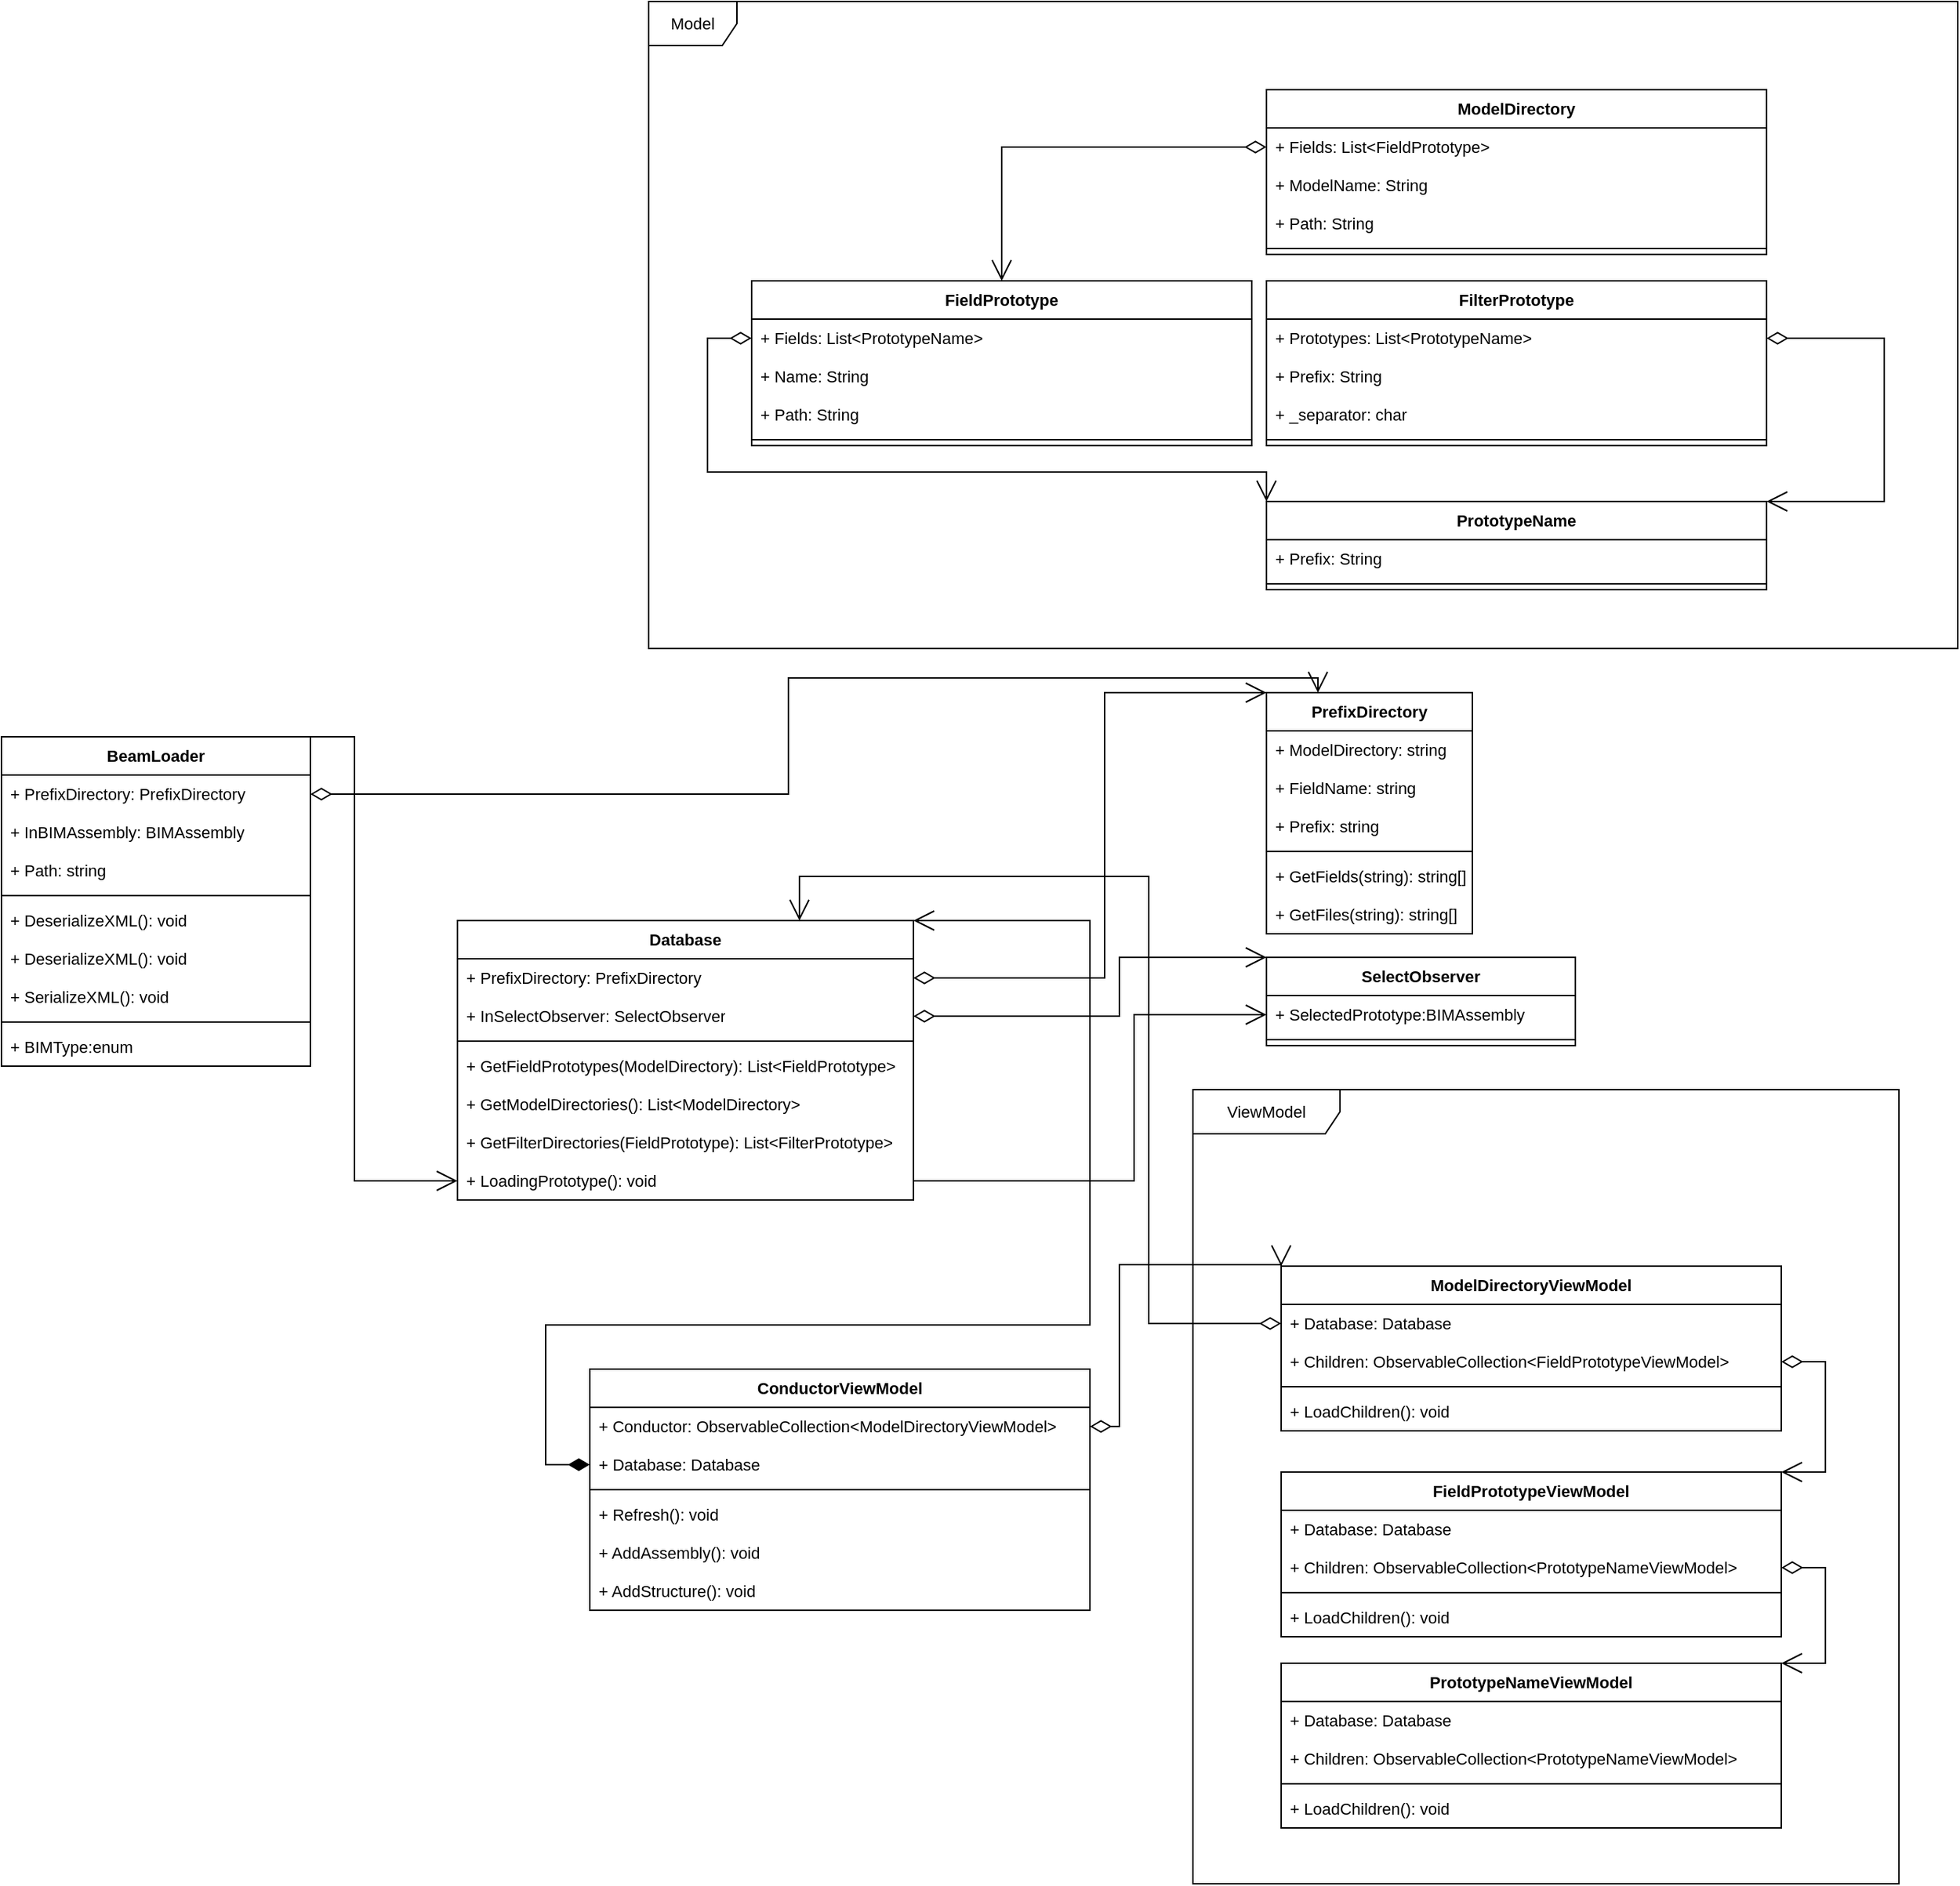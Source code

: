 <mxfile version="21.0.6" type="github" pages="3">
  <diagram id="y-c1-t9FZAE6zdqnbFe-" name="Conductor">
    <mxGraphModel dx="2287" dy="2007" grid="1" gridSize="10" guides="1" tooltips="1" connect="1" arrows="1" fold="1" page="1" pageScale="1" pageWidth="827" pageHeight="1169" math="0" shadow="0">
      <root>
        <mxCell id="0" />
        <mxCell id="1" parent="0" />
        <mxCell id="JnEDHvphpimaNig4nGNs-16" style="edgeStyle=orthogonalEdgeStyle;shape=connector;rounded=0;orthogonalLoop=1;jettySize=auto;html=1;exitX=1;exitY=0.5;exitDx=0;exitDy=0;entryX=0;entryY=0;entryDx=0;entryDy=0;labelBackgroundColor=default;strokeColor=default;fontFamily=Helvetica;fontSize=11;fontColor=default;endArrow=open;endFill=0;startArrow=diamondThin;startFill=0;startSize=12;endSize=12;" edge="1" parent="1" source="K-fdR58-RnBzx6ngiuI2-3" target="JnEDHvphpimaNig4nGNs-3">
          <mxGeometry relative="1" as="geometry">
            <Array as="points">
              <mxPoint x="210" y="929" />
              <mxPoint x="210" y="819" />
              <mxPoint x="320" y="819" />
            </Array>
          </mxGeometry>
        </mxCell>
        <mxCell id="JnEDHvphpimaNig4nGNs-29" style="edgeStyle=orthogonalEdgeStyle;shape=connector;rounded=0;orthogonalLoop=1;jettySize=auto;html=1;entryX=1;entryY=0;entryDx=0;entryDy=0;labelBackgroundColor=default;strokeColor=default;fontFamily=Helvetica;fontSize=11;fontColor=default;startArrow=diamondThin;startFill=1;endArrow=open;endFill=0;startSize=12;endSize=12;exitX=0;exitY=0.5;exitDx=0;exitDy=0;" edge="1" parent="1" source="mZIFz3YJBlj-E8MKBWUB-2" target="JnEDHvphpimaNig4nGNs-24">
          <mxGeometry relative="1" as="geometry">
            <mxPoint x="-210" y="870" as="sourcePoint" />
            <Array as="points">
              <mxPoint x="-180" y="955" />
              <mxPoint x="-180" y="860" />
              <mxPoint x="190" y="860" />
              <mxPoint x="190" y="585" />
            </Array>
          </mxGeometry>
        </mxCell>
        <mxCell id="K-fdR58-RnBzx6ngiuI2-2" value="ConductorViewModel" style="swimlane;fontStyle=1;align=center;verticalAlign=top;childLayout=stackLayout;horizontal=1;startSize=26;horizontalStack=0;resizeParent=1;resizeParentMax=0;resizeLast=0;collapsible=1;marginBottom=0;whiteSpace=wrap;html=1;fontFamily=Helvetica;fontSize=11;fontColor=default;" vertex="1" parent="1">
          <mxGeometry x="-150" y="890" width="340" height="164" as="geometry">
            <mxRectangle x="320" y="700" width="120" height="30" as="alternateBounds" />
          </mxGeometry>
        </mxCell>
        <mxCell id="K-fdR58-RnBzx6ngiuI2-3" value="+ Conductor: ObservableCollection&amp;lt;ModelDirectoryViewModel&amp;gt;" style="text;strokeColor=none;fillColor=none;align=left;verticalAlign=top;spacingLeft=4;spacingRight=4;overflow=hidden;rotatable=0;points=[[0,0.5],[1,0.5]];portConstraint=eastwest;whiteSpace=wrap;html=1;fontSize=11;fontFamily=Helvetica;fontColor=default;" vertex="1" parent="K-fdR58-RnBzx6ngiuI2-2">
          <mxGeometry y="26" width="340" height="26" as="geometry" />
        </mxCell>
        <mxCell id="mZIFz3YJBlj-E8MKBWUB-2" value="+ Database:&amp;nbsp;Database" style="text;strokeColor=none;fillColor=none;align=left;verticalAlign=top;spacingLeft=4;spacingRight=4;overflow=hidden;rotatable=0;points=[[0,0.5],[1,0.5]];portConstraint=eastwest;whiteSpace=wrap;html=1;fontSize=11;fontFamily=Helvetica;fontColor=default;" vertex="1" parent="K-fdR58-RnBzx6ngiuI2-2">
          <mxGeometry y="52" width="340" height="26" as="geometry" />
        </mxCell>
        <mxCell id="K-fdR58-RnBzx6ngiuI2-4" value="" style="line;strokeWidth=1;fillColor=none;align=left;verticalAlign=middle;spacingTop=-1;spacingLeft=3;spacingRight=3;rotatable=0;labelPosition=right;points=[];portConstraint=eastwest;strokeColor=inherit;fontFamily=Helvetica;fontSize=11;fontColor=default;" vertex="1" parent="K-fdR58-RnBzx6ngiuI2-2">
          <mxGeometry y="78" width="340" height="8" as="geometry" />
        </mxCell>
        <mxCell id="K-fdR58-RnBzx6ngiuI2-5" value="+ Refresh(): void" style="text;strokeColor=none;fillColor=none;align=left;verticalAlign=top;spacingLeft=4;spacingRight=4;overflow=hidden;rotatable=0;points=[[0,0.5],[1,0.5]];portConstraint=eastwest;whiteSpace=wrap;html=1;fontSize=11;fontFamily=Helvetica;fontColor=default;" vertex="1" parent="K-fdR58-RnBzx6ngiuI2-2">
          <mxGeometry y="86" width="340" height="26" as="geometry" />
        </mxCell>
        <mxCell id="px4083xOL6HSA7A6O8zi-32" value="+ AddAssembly(): void" style="text;strokeColor=none;fillColor=none;align=left;verticalAlign=top;spacingLeft=4;spacingRight=4;overflow=hidden;rotatable=0;points=[[0,0.5],[1,0.5]];portConstraint=eastwest;whiteSpace=wrap;html=1;fontSize=11;fontFamily=Helvetica;fontColor=default;" vertex="1" parent="K-fdR58-RnBzx6ngiuI2-2">
          <mxGeometry y="112" width="340" height="26" as="geometry" />
        </mxCell>
        <mxCell id="px4083xOL6HSA7A6O8zi-33" value="+ AddStructure(): void" style="text;strokeColor=none;fillColor=none;align=left;verticalAlign=top;spacingLeft=4;spacingRight=4;overflow=hidden;rotatable=0;points=[[0,0.5],[1,0.5]];portConstraint=eastwest;whiteSpace=wrap;html=1;fontSize=11;fontFamily=Helvetica;fontColor=default;" vertex="1" parent="K-fdR58-RnBzx6ngiuI2-2">
          <mxGeometry y="138" width="340" height="26" as="geometry" />
        </mxCell>
        <mxCell id="JnEDHvphpimaNig4nGNs-3" value="ModelDirectoryViewModel" style="swimlane;fontStyle=1;align=center;verticalAlign=top;childLayout=stackLayout;horizontal=1;startSize=26;horizontalStack=0;resizeParent=1;resizeParentMax=0;resizeLast=0;collapsible=1;marginBottom=0;whiteSpace=wrap;html=1;fontFamily=Helvetica;fontSize=11;fontColor=default;" vertex="1" parent="1">
          <mxGeometry x="320" y="820" width="340" height="112" as="geometry">
            <mxRectangle x="320" y="700" width="120" height="30" as="alternateBounds" />
          </mxGeometry>
        </mxCell>
        <mxCell id="JnEDHvphpimaNig4nGNs-4" value="+ Database: Database" style="text;strokeColor=none;fillColor=none;align=left;verticalAlign=top;spacingLeft=4;spacingRight=4;overflow=hidden;rotatable=0;points=[[0,0.5],[1,0.5]];portConstraint=eastwest;whiteSpace=wrap;html=1;fontSize=11;fontFamily=Helvetica;fontColor=default;" vertex="1" parent="JnEDHvphpimaNig4nGNs-3">
          <mxGeometry y="26" width="340" height="26" as="geometry" />
        </mxCell>
        <mxCell id="JnEDHvphpimaNig4nGNs-7" value="+ Children: ObservableCollection&amp;lt;FieldPrototypeViewModel&amp;gt;" style="text;strokeColor=none;fillColor=none;align=left;verticalAlign=top;spacingLeft=4;spacingRight=4;overflow=hidden;rotatable=0;points=[[0,0.5],[1,0.5]];portConstraint=eastwest;whiteSpace=wrap;html=1;fontSize=11;fontFamily=Helvetica;fontColor=default;" vertex="1" parent="JnEDHvphpimaNig4nGNs-3">
          <mxGeometry y="52" width="340" height="26" as="geometry" />
        </mxCell>
        <mxCell id="JnEDHvphpimaNig4nGNs-5" value="" style="line;strokeWidth=1;fillColor=none;align=left;verticalAlign=middle;spacingTop=-1;spacingLeft=3;spacingRight=3;rotatable=0;labelPosition=right;points=[];portConstraint=eastwest;strokeColor=inherit;fontFamily=Helvetica;fontSize=11;fontColor=default;" vertex="1" parent="JnEDHvphpimaNig4nGNs-3">
          <mxGeometry y="78" width="340" height="8" as="geometry" />
        </mxCell>
        <mxCell id="JnEDHvphpimaNig4nGNs-6" value="+ LoadChildren(): void" style="text;strokeColor=none;fillColor=none;align=left;verticalAlign=top;spacingLeft=4;spacingRight=4;overflow=hidden;rotatable=0;points=[[0,0.5],[1,0.5]];portConstraint=eastwest;whiteSpace=wrap;html=1;fontSize=11;fontFamily=Helvetica;fontColor=default;" vertex="1" parent="JnEDHvphpimaNig4nGNs-3">
          <mxGeometry y="86" width="340" height="26" as="geometry" />
        </mxCell>
        <mxCell id="JnEDHvphpimaNig4nGNs-18" value="SelectObserver" style="swimlane;fontStyle=1;align=center;verticalAlign=top;childLayout=stackLayout;horizontal=1;startSize=26;horizontalStack=0;resizeParent=1;resizeParentMax=0;resizeLast=0;collapsible=1;marginBottom=0;whiteSpace=wrap;html=1;fontFamily=Helvetica;fontSize=11;fontColor=default;" vertex="1" parent="1">
          <mxGeometry x="310" y="610" width="210" height="60" as="geometry">
            <mxRectangle x="320" y="700" width="120" height="30" as="alternateBounds" />
          </mxGeometry>
        </mxCell>
        <mxCell id="JnEDHvphpimaNig4nGNs-19" value="+ SelectedPrototype:BIMAssembly" style="text;strokeColor=none;fillColor=none;align=left;verticalAlign=top;spacingLeft=4;spacingRight=4;overflow=hidden;rotatable=0;points=[[0,0.5],[1,0.5]];portConstraint=eastwest;whiteSpace=wrap;html=1;fontSize=11;fontFamily=Helvetica;fontColor=default;" vertex="1" parent="JnEDHvphpimaNig4nGNs-18">
          <mxGeometry y="26" width="210" height="26" as="geometry" />
        </mxCell>
        <mxCell id="JnEDHvphpimaNig4nGNs-21" value="" style="line;strokeWidth=1;fillColor=none;align=left;verticalAlign=middle;spacingTop=-1;spacingLeft=3;spacingRight=3;rotatable=0;labelPosition=right;points=[];portConstraint=eastwest;strokeColor=inherit;fontFamily=Helvetica;fontSize=11;fontColor=default;" vertex="1" parent="JnEDHvphpimaNig4nGNs-18">
          <mxGeometry y="52" width="210" height="8" as="geometry" />
        </mxCell>
        <mxCell id="JnEDHvphpimaNig4nGNs-24" value="Database" style="swimlane;fontStyle=1;align=center;verticalAlign=top;childLayout=stackLayout;horizontal=1;startSize=26;horizontalStack=0;resizeParent=1;resizeParentMax=0;resizeLast=0;collapsible=1;marginBottom=0;whiteSpace=wrap;html=1;fontFamily=Helvetica;fontSize=11;fontColor=default;" vertex="1" parent="1">
          <mxGeometry x="-240" y="585" width="310" height="190" as="geometry">
            <mxRectangle x="-290" y="585" width="120" height="30" as="alternateBounds" />
          </mxGeometry>
        </mxCell>
        <mxCell id="JnEDHvphpimaNig4nGNs-25" value="+ PrefixDirectory: PrefixDirectory" style="text;strokeColor=none;fillColor=none;align=left;verticalAlign=top;spacingLeft=4;spacingRight=4;overflow=hidden;rotatable=0;points=[[0,0.5],[1,0.5]];portConstraint=eastwest;whiteSpace=wrap;html=1;fontSize=11;fontFamily=Helvetica;fontColor=default;" vertex="1" parent="JnEDHvphpimaNig4nGNs-24">
          <mxGeometry y="26" width="310" height="26" as="geometry" />
        </mxCell>
        <mxCell id="JnEDHvphpimaNig4nGNs-38" value="+ InSelectObserver:&amp;nbsp;SelectObserver" style="text;strokeColor=none;fillColor=none;align=left;verticalAlign=top;spacingLeft=4;spacingRight=4;overflow=hidden;rotatable=0;points=[[0,0.5],[1,0.5]];portConstraint=eastwest;whiteSpace=wrap;html=1;fontSize=11;fontFamily=Helvetica;fontColor=default;" vertex="1" parent="JnEDHvphpimaNig4nGNs-24">
          <mxGeometry y="52" width="310" height="26" as="geometry" />
        </mxCell>
        <mxCell id="JnEDHvphpimaNig4nGNs-26" value="" style="line;strokeWidth=1;fillColor=none;align=left;verticalAlign=middle;spacingTop=-1;spacingLeft=3;spacingRight=3;rotatable=0;labelPosition=right;points=[];portConstraint=eastwest;strokeColor=inherit;fontFamily=Helvetica;fontSize=11;fontColor=default;" vertex="1" parent="JnEDHvphpimaNig4nGNs-24">
          <mxGeometry y="78" width="310" height="8" as="geometry" />
        </mxCell>
        <mxCell id="JnEDHvphpimaNig4nGNs-27" value="+ GetFieldPrototypes(ModelDirectory): List&amp;lt;FieldPrototype&amp;gt;" style="text;strokeColor=none;fillColor=none;align=left;verticalAlign=top;spacingLeft=4;spacingRight=4;overflow=hidden;rotatable=0;points=[[0,0.5],[1,0.5]];portConstraint=eastwest;whiteSpace=wrap;html=1;fontSize=11;fontFamily=Helvetica;fontColor=default;" vertex="1" parent="JnEDHvphpimaNig4nGNs-24">
          <mxGeometry y="86" width="310" height="26" as="geometry" />
        </mxCell>
        <mxCell id="61XOasOxWinUc6jk6nGq-1" value="+ GetModelDirectories(): List&amp;lt;ModelDirectory&amp;gt;" style="text;strokeColor=none;fillColor=none;align=left;verticalAlign=top;spacingLeft=4;spacingRight=4;overflow=hidden;rotatable=0;points=[[0,0.5],[1,0.5]];portConstraint=eastwest;whiteSpace=wrap;html=1;fontSize=11;fontFamily=Helvetica;fontColor=default;" vertex="1" parent="JnEDHvphpimaNig4nGNs-24">
          <mxGeometry y="112" width="310" height="26" as="geometry" />
        </mxCell>
        <mxCell id="px4083xOL6HSA7A6O8zi-1" value="+ GetFilterDirectories(FieldPrototype): List&amp;lt;FilterPrototype&amp;gt;" style="text;strokeColor=none;fillColor=none;align=left;verticalAlign=top;spacingLeft=4;spacingRight=4;overflow=hidden;rotatable=0;points=[[0,0.5],[1,0.5]];portConstraint=eastwest;whiteSpace=wrap;html=1;fontSize=11;fontFamily=Helvetica;fontColor=default;" vertex="1" parent="JnEDHvphpimaNig4nGNs-24">
          <mxGeometry y="138" width="310" height="26" as="geometry" />
        </mxCell>
        <mxCell id="px4083xOL6HSA7A6O8zi-2" value="+ LoadingPrototype(): void" style="text;strokeColor=none;fillColor=none;align=left;verticalAlign=top;spacingLeft=4;spacingRight=4;overflow=hidden;rotatable=0;points=[[0,0.5],[1,0.5]];portConstraint=eastwest;whiteSpace=wrap;html=1;fontSize=11;fontFamily=Helvetica;fontColor=default;" vertex="1" parent="JnEDHvphpimaNig4nGNs-24">
          <mxGeometry y="164" width="310" height="26" as="geometry" />
        </mxCell>
        <mxCell id="JnEDHvphpimaNig4nGNs-32" value="PrefixDirectory" style="swimlane;fontStyle=1;align=center;verticalAlign=top;childLayout=stackLayout;horizontal=1;startSize=26;horizontalStack=0;resizeParent=1;resizeParentMax=0;resizeLast=0;collapsible=1;marginBottom=0;whiteSpace=wrap;html=1;fontFamily=Helvetica;fontSize=11;fontColor=default;" vertex="1" parent="1">
          <mxGeometry x="310" y="430" width="140" height="164" as="geometry">
            <mxRectangle x="320" y="700" width="120" height="30" as="alternateBounds" />
          </mxGeometry>
        </mxCell>
        <mxCell id="JnEDHvphpimaNig4nGNs-33" value="+ ModelDirectory: string" style="text;strokeColor=none;fillColor=none;align=left;verticalAlign=top;spacingLeft=4;spacingRight=4;overflow=hidden;rotatable=0;points=[[0,0.5],[1,0.5]];portConstraint=eastwest;whiteSpace=wrap;html=1;fontSize=11;fontFamily=Helvetica;fontColor=default;" vertex="1" parent="JnEDHvphpimaNig4nGNs-32">
          <mxGeometry y="26" width="140" height="26" as="geometry" />
        </mxCell>
        <mxCell id="px4083xOL6HSA7A6O8zi-29" value="+ FieldName: string" style="text;strokeColor=none;fillColor=none;align=left;verticalAlign=top;spacingLeft=4;spacingRight=4;overflow=hidden;rotatable=0;points=[[0,0.5],[1,0.5]];portConstraint=eastwest;whiteSpace=wrap;html=1;fontSize=11;fontFamily=Helvetica;fontColor=default;" vertex="1" parent="JnEDHvphpimaNig4nGNs-32">
          <mxGeometry y="52" width="140" height="26" as="geometry" />
        </mxCell>
        <mxCell id="px4083xOL6HSA7A6O8zi-30" value="+ Prefix: string" style="text;strokeColor=none;fillColor=none;align=left;verticalAlign=top;spacingLeft=4;spacingRight=4;overflow=hidden;rotatable=0;points=[[0,0.5],[1,0.5]];portConstraint=eastwest;whiteSpace=wrap;html=1;fontSize=11;fontFamily=Helvetica;fontColor=default;" vertex="1" parent="JnEDHvphpimaNig4nGNs-32">
          <mxGeometry y="78" width="140" height="26" as="geometry" />
        </mxCell>
        <mxCell id="JnEDHvphpimaNig4nGNs-34" value="" style="line;strokeWidth=1;fillColor=none;align=left;verticalAlign=middle;spacingTop=-1;spacingLeft=3;spacingRight=3;rotatable=0;labelPosition=right;points=[];portConstraint=eastwest;strokeColor=inherit;fontFamily=Helvetica;fontSize=11;fontColor=default;" vertex="1" parent="JnEDHvphpimaNig4nGNs-32">
          <mxGeometry y="104" width="140" height="8" as="geometry" />
        </mxCell>
        <mxCell id="JnEDHvphpimaNig4nGNs-35" value="+ GetFields(string): string[]" style="text;strokeColor=none;fillColor=none;align=left;verticalAlign=top;spacingLeft=4;spacingRight=4;overflow=hidden;rotatable=0;points=[[0,0.5],[1,0.5]];portConstraint=eastwest;whiteSpace=wrap;html=1;fontSize=11;fontFamily=Helvetica;fontColor=default;" vertex="1" parent="JnEDHvphpimaNig4nGNs-32">
          <mxGeometry y="112" width="140" height="26" as="geometry" />
        </mxCell>
        <mxCell id="px4083xOL6HSA7A6O8zi-31" value="+ GetFiles(string): string[]" style="text;strokeColor=none;fillColor=none;align=left;verticalAlign=top;spacingLeft=4;spacingRight=4;overflow=hidden;rotatable=0;points=[[0,0.5],[1,0.5]];portConstraint=eastwest;whiteSpace=wrap;html=1;fontSize=11;fontFamily=Helvetica;fontColor=default;" vertex="1" parent="JnEDHvphpimaNig4nGNs-32">
          <mxGeometry y="138" width="140" height="26" as="geometry" />
        </mxCell>
        <mxCell id="61XOasOxWinUc6jk6nGq-6" value="PrototypeName" style="swimlane;fontStyle=1;align=center;verticalAlign=top;childLayout=stackLayout;horizontal=1;startSize=26;horizontalStack=0;resizeParent=1;resizeParentMax=0;resizeLast=0;collapsible=1;marginBottom=0;whiteSpace=wrap;html=1;fontFamily=Helvetica;fontSize=11;fontColor=default;" vertex="1" parent="1">
          <mxGeometry x="310" y="300" width="340" height="60" as="geometry">
            <mxRectangle x="320" y="700" width="120" height="30" as="alternateBounds" />
          </mxGeometry>
        </mxCell>
        <mxCell id="61XOasOxWinUc6jk6nGq-7" value="+ Prefix: String" style="text;strokeColor=none;fillColor=none;align=left;verticalAlign=top;spacingLeft=4;spacingRight=4;overflow=hidden;rotatable=0;points=[[0,0.5],[1,0.5]];portConstraint=eastwest;whiteSpace=wrap;html=1;fontSize=11;fontFamily=Helvetica;fontColor=default;" vertex="1" parent="61XOasOxWinUc6jk6nGq-6">
          <mxGeometry y="26" width="340" height="26" as="geometry" />
        </mxCell>
        <mxCell id="61XOasOxWinUc6jk6nGq-8" value="" style="line;strokeWidth=1;fillColor=none;align=left;verticalAlign=middle;spacingTop=-1;spacingLeft=3;spacingRight=3;rotatable=0;labelPosition=right;points=[];portConstraint=eastwest;strokeColor=inherit;fontFamily=Helvetica;fontSize=11;fontColor=default;" vertex="1" parent="61XOasOxWinUc6jk6nGq-6">
          <mxGeometry y="52" width="340" height="8" as="geometry" />
        </mxCell>
        <mxCell id="61XOasOxWinUc6jk6nGq-14" value="ModelDirectory" style="swimlane;fontStyle=1;align=center;verticalAlign=top;childLayout=stackLayout;horizontal=1;startSize=26;horizontalStack=0;resizeParent=1;resizeParentMax=0;resizeLast=0;collapsible=1;marginBottom=0;whiteSpace=wrap;html=1;fontFamily=Helvetica;fontSize=11;fontColor=default;" vertex="1" parent="1">
          <mxGeometry x="310" y="20" width="340" height="112" as="geometry">
            <mxRectangle x="320" y="700" width="120" height="30" as="alternateBounds" />
          </mxGeometry>
        </mxCell>
        <mxCell id="61XOasOxWinUc6jk6nGq-15" value="+ Fields: List&amp;lt;FieldPrototype&amp;gt;" style="text;strokeColor=none;fillColor=none;align=left;verticalAlign=top;spacingLeft=4;spacingRight=4;overflow=hidden;rotatable=0;points=[[0,0.5],[1,0.5]];portConstraint=eastwest;whiteSpace=wrap;html=1;fontSize=11;fontFamily=Helvetica;fontColor=default;" vertex="1" parent="61XOasOxWinUc6jk6nGq-14">
          <mxGeometry y="26" width="340" height="26" as="geometry" />
        </mxCell>
        <mxCell id="61XOasOxWinUc6jk6nGq-20" value="+ ModelName: String" style="text;strokeColor=none;fillColor=none;align=left;verticalAlign=top;spacingLeft=4;spacingRight=4;overflow=hidden;rotatable=0;points=[[0,0.5],[1,0.5]];portConstraint=eastwest;whiteSpace=wrap;html=1;fontSize=11;fontFamily=Helvetica;fontColor=default;" vertex="1" parent="61XOasOxWinUc6jk6nGq-14">
          <mxGeometry y="52" width="340" height="26" as="geometry" />
        </mxCell>
        <mxCell id="61XOasOxWinUc6jk6nGq-21" value="+ Path: String" style="text;strokeColor=none;fillColor=none;align=left;verticalAlign=top;spacingLeft=4;spacingRight=4;overflow=hidden;rotatable=0;points=[[0,0.5],[1,0.5]];portConstraint=eastwest;whiteSpace=wrap;html=1;fontSize=11;fontFamily=Helvetica;fontColor=default;" vertex="1" parent="61XOasOxWinUc6jk6nGq-14">
          <mxGeometry y="78" width="340" height="26" as="geometry" />
        </mxCell>
        <mxCell id="61XOasOxWinUc6jk6nGq-16" value="" style="line;strokeWidth=1;fillColor=none;align=left;verticalAlign=middle;spacingTop=-1;spacingLeft=3;spacingRight=3;rotatable=0;labelPosition=right;points=[];portConstraint=eastwest;strokeColor=inherit;fontFamily=Helvetica;fontSize=11;fontColor=default;" vertex="1" parent="61XOasOxWinUc6jk6nGq-14">
          <mxGeometry y="104" width="340" height="8" as="geometry" />
        </mxCell>
        <mxCell id="61XOasOxWinUc6jk6nGq-23" value="FilterPrototype" style="swimlane;fontStyle=1;align=center;verticalAlign=top;childLayout=stackLayout;horizontal=1;startSize=26;horizontalStack=0;resizeParent=1;resizeParentMax=0;resizeLast=0;collapsible=1;marginBottom=0;whiteSpace=wrap;html=1;fontFamily=Helvetica;fontSize=11;fontColor=default;" vertex="1" parent="1">
          <mxGeometry x="310" y="150" width="340" height="112" as="geometry">
            <mxRectangle x="320" y="700" width="120" height="30" as="alternateBounds" />
          </mxGeometry>
        </mxCell>
        <mxCell id="61XOasOxWinUc6jk6nGq-24" value="+ Prototypes: List&amp;lt;PrototypeName&amp;gt;" style="text;strokeColor=none;fillColor=none;align=left;verticalAlign=top;spacingLeft=4;spacingRight=4;overflow=hidden;rotatable=0;points=[[0,0.5],[1,0.5]];portConstraint=eastwest;whiteSpace=wrap;html=1;fontSize=11;fontFamily=Helvetica;fontColor=default;" vertex="1" parent="61XOasOxWinUc6jk6nGq-23">
          <mxGeometry y="26" width="340" height="26" as="geometry" />
        </mxCell>
        <mxCell id="61XOasOxWinUc6jk6nGq-25" value="+ Prefix: String" style="text;strokeColor=none;fillColor=none;align=left;verticalAlign=top;spacingLeft=4;spacingRight=4;overflow=hidden;rotatable=0;points=[[0,0.5],[1,0.5]];portConstraint=eastwest;whiteSpace=wrap;html=1;fontSize=11;fontFamily=Helvetica;fontColor=default;" vertex="1" parent="61XOasOxWinUc6jk6nGq-23">
          <mxGeometry y="52" width="340" height="26" as="geometry" />
        </mxCell>
        <mxCell id="61XOasOxWinUc6jk6nGq-26" value="+ _separator: char" style="text;strokeColor=none;fillColor=none;align=left;verticalAlign=top;spacingLeft=4;spacingRight=4;overflow=hidden;rotatable=0;points=[[0,0.5],[1,0.5]];portConstraint=eastwest;whiteSpace=wrap;html=1;fontSize=11;fontFamily=Helvetica;fontColor=default;" vertex="1" parent="61XOasOxWinUc6jk6nGq-23">
          <mxGeometry y="78" width="340" height="26" as="geometry" />
        </mxCell>
        <mxCell id="61XOasOxWinUc6jk6nGq-27" value="" style="line;strokeWidth=1;fillColor=none;align=left;verticalAlign=middle;spacingTop=-1;spacingLeft=3;spacingRight=3;rotatable=0;labelPosition=right;points=[];portConstraint=eastwest;strokeColor=inherit;fontFamily=Helvetica;fontSize=11;fontColor=default;" vertex="1" parent="61XOasOxWinUc6jk6nGq-23">
          <mxGeometry y="104" width="340" height="8" as="geometry" />
        </mxCell>
        <mxCell id="JnEDHvphpimaNig4nGNs-37" style="edgeStyle=orthogonalEdgeStyle;shape=connector;rounded=0;orthogonalLoop=1;jettySize=auto;html=1;labelBackgroundColor=default;strokeColor=default;fontFamily=Helvetica;fontSize=11;fontColor=default;startArrow=diamondThin;startFill=0;endArrow=open;endFill=0;startSize=12;entryX=0;entryY=0;entryDx=0;entryDy=0;exitX=1;exitY=0.5;exitDx=0;exitDy=0;endSize=12;" edge="1" parent="1" source="JnEDHvphpimaNig4nGNs-38" target="JnEDHvphpimaNig4nGNs-18">
          <mxGeometry relative="1" as="geometry">
            <mxPoint x="130" y="658" as="sourcePoint" />
            <Array as="points">
              <mxPoint x="210" y="650" />
              <mxPoint x="210" y="610" />
            </Array>
          </mxGeometry>
        </mxCell>
        <mxCell id="JnEDHvphpimaNig4nGNs-36" style="edgeStyle=orthogonalEdgeStyle;shape=connector;rounded=0;orthogonalLoop=1;jettySize=auto;html=1;exitX=1;exitY=0.5;exitDx=0;exitDy=0;labelBackgroundColor=default;strokeColor=default;fontFamily=Helvetica;fontSize=11;fontColor=default;startArrow=diamondThin;startFill=0;endArrow=open;endFill=0;startSize=12;entryX=0;entryY=0;entryDx=0;entryDy=0;endSize=12;" edge="1" parent="1" source="JnEDHvphpimaNig4nGNs-25" target="JnEDHvphpimaNig4nGNs-32">
          <mxGeometry relative="1" as="geometry">
            <mxPoint x="200" y="630" as="sourcePoint" />
            <Array as="points">
              <mxPoint x="200" y="624" />
              <mxPoint x="200" y="430" />
            </Array>
          </mxGeometry>
        </mxCell>
        <mxCell id="61XOasOxWinUc6jk6nGq-29" style="edgeStyle=orthogonalEdgeStyle;shape=connector;rounded=0;orthogonalLoop=1;jettySize=auto;html=1;exitX=1;exitY=0.5;exitDx=0;exitDy=0;entryX=1;entryY=0;entryDx=0;entryDy=0;labelBackgroundColor=default;strokeColor=default;fontFamily=Helvetica;fontSize=11;fontColor=default;startArrow=diamondThin;startFill=0;endArrow=open;endFill=0;startSize=12;endSize=12;" edge="1" parent="1" source="61XOasOxWinUc6jk6nGq-24" target="61XOasOxWinUc6jk6nGq-6">
          <mxGeometry relative="1" as="geometry">
            <Array as="points">
              <mxPoint x="730" y="189" />
              <mxPoint x="730" y="300" />
            </Array>
          </mxGeometry>
        </mxCell>
        <mxCell id="61XOasOxWinUc6jk6nGq-31" value="FieldPrototype" style="swimlane;fontStyle=1;align=center;verticalAlign=top;childLayout=stackLayout;horizontal=1;startSize=26;horizontalStack=0;resizeParent=1;resizeParentMax=0;resizeLast=0;collapsible=1;marginBottom=0;whiteSpace=wrap;html=1;fontFamily=Helvetica;fontSize=11;fontColor=default;" vertex="1" parent="1">
          <mxGeometry x="-40" y="150" width="340" height="112" as="geometry">
            <mxRectangle x="320" y="700" width="120" height="30" as="alternateBounds" />
          </mxGeometry>
        </mxCell>
        <mxCell id="61XOasOxWinUc6jk6nGq-32" value="+ Fields: List&amp;lt;PrototypeName&amp;gt;" style="text;strokeColor=none;fillColor=none;align=left;verticalAlign=top;spacingLeft=4;spacingRight=4;overflow=hidden;rotatable=0;points=[[0,0.5],[1,0.5]];portConstraint=eastwest;whiteSpace=wrap;html=1;fontSize=11;fontFamily=Helvetica;fontColor=default;" vertex="1" parent="61XOasOxWinUc6jk6nGq-31">
          <mxGeometry y="26" width="340" height="26" as="geometry" />
        </mxCell>
        <mxCell id="61XOasOxWinUc6jk6nGq-33" value="+ Name: String" style="text;strokeColor=none;fillColor=none;align=left;verticalAlign=top;spacingLeft=4;spacingRight=4;overflow=hidden;rotatable=0;points=[[0,0.5],[1,0.5]];portConstraint=eastwest;whiteSpace=wrap;html=1;fontSize=11;fontFamily=Helvetica;fontColor=default;" vertex="1" parent="61XOasOxWinUc6jk6nGq-31">
          <mxGeometry y="52" width="340" height="26" as="geometry" />
        </mxCell>
        <mxCell id="61XOasOxWinUc6jk6nGq-34" value="+ Path: String" style="text;strokeColor=none;fillColor=none;align=left;verticalAlign=top;spacingLeft=4;spacingRight=4;overflow=hidden;rotatable=0;points=[[0,0.5],[1,0.5]];portConstraint=eastwest;whiteSpace=wrap;html=1;fontSize=11;fontFamily=Helvetica;fontColor=default;" vertex="1" parent="61XOasOxWinUc6jk6nGq-31">
          <mxGeometry y="78" width="340" height="26" as="geometry" />
        </mxCell>
        <mxCell id="61XOasOxWinUc6jk6nGq-35" value="" style="line;strokeWidth=1;fillColor=none;align=left;verticalAlign=middle;spacingTop=-1;spacingLeft=3;spacingRight=3;rotatable=0;labelPosition=right;points=[];portConstraint=eastwest;strokeColor=inherit;fontFamily=Helvetica;fontSize=11;fontColor=default;" vertex="1" parent="61XOasOxWinUc6jk6nGq-31">
          <mxGeometry y="104" width="340" height="8" as="geometry" />
        </mxCell>
        <mxCell id="61XOasOxWinUc6jk6nGq-36" style="edgeStyle=orthogonalEdgeStyle;shape=connector;rounded=0;orthogonalLoop=1;jettySize=auto;html=1;exitX=0;exitY=0.5;exitDx=0;exitDy=0;labelBackgroundColor=default;strokeColor=default;fontFamily=Helvetica;fontSize=11;fontColor=default;startArrow=diamondThin;startFill=0;endArrow=open;endFill=0;startSize=12;endSize=12;" edge="1" parent="1" source="61XOasOxWinUc6jk6nGq-15" target="61XOasOxWinUc6jk6nGq-31">
          <mxGeometry relative="1" as="geometry" />
        </mxCell>
        <mxCell id="61XOasOxWinUc6jk6nGq-37" style="edgeStyle=orthogonalEdgeStyle;shape=connector;rounded=0;orthogonalLoop=1;jettySize=auto;html=1;exitX=0;exitY=0.5;exitDx=0;exitDy=0;entryX=0;entryY=0;entryDx=0;entryDy=0;labelBackgroundColor=default;strokeColor=default;fontFamily=Helvetica;fontSize=11;fontColor=default;startArrow=diamondThin;startFill=0;endArrow=open;endFill=0;startSize=12;endSize=12;" edge="1" parent="1" source="61XOasOxWinUc6jk6nGq-32" target="61XOasOxWinUc6jk6nGq-6">
          <mxGeometry relative="1" as="geometry">
            <Array as="points">
              <mxPoint x="-70" y="189" />
              <mxPoint x="-70" y="280" />
              <mxPoint x="310" y="280" />
            </Array>
          </mxGeometry>
        </mxCell>
        <mxCell id="61XOasOxWinUc6jk6nGq-39" value="Model" style="shape=umlFrame;whiteSpace=wrap;html=1;pointerEvents=0;fontFamily=Helvetica;fontSize=11;fontColor=default;" vertex="1" parent="1">
          <mxGeometry x="-110" y="-40" width="890" height="440" as="geometry" />
        </mxCell>
        <mxCell id="61XOasOxWinUc6jk6nGq-40" value="ViewModel" style="shape=umlFrame;whiteSpace=wrap;html=1;pointerEvents=0;fontFamily=Helvetica;fontSize=11;fontColor=default;width=100;height=30;" vertex="1" parent="1">
          <mxGeometry x="260" y="700" width="480" height="540" as="geometry" />
        </mxCell>
        <mxCell id="mZIFz3YJBlj-E8MKBWUB-1" style="edgeStyle=orthogonalEdgeStyle;shape=connector;rounded=0;orthogonalLoop=1;jettySize=auto;html=1;exitX=0;exitY=0.5;exitDx=0;exitDy=0;entryX=0.75;entryY=0;entryDx=0;entryDy=0;labelBackgroundColor=default;strokeColor=default;fontFamily=Helvetica;fontSize=11;fontColor=default;startArrow=diamondThin;startFill=0;endArrow=open;endFill=0;startSize=12;endSize=12;" edge="1" parent="1" source="JnEDHvphpimaNig4nGNs-4" target="JnEDHvphpimaNig4nGNs-24">
          <mxGeometry relative="1" as="geometry">
            <Array as="points">
              <mxPoint x="230" y="859" />
              <mxPoint x="230" y="555" />
              <mxPoint x="-7" y="555" />
            </Array>
          </mxGeometry>
        </mxCell>
        <mxCell id="px4083xOL6HSA7A6O8zi-9" style="edgeStyle=orthogonalEdgeStyle;shape=connector;rounded=0;orthogonalLoop=1;jettySize=auto;html=1;exitX=1;exitY=0;exitDx=0;exitDy=0;entryX=0;entryY=0.5;entryDx=0;entryDy=0;labelBackgroundColor=default;strokeColor=default;fontFamily=Helvetica;fontSize=11;fontColor=default;startArrow=none;startFill=0;endArrow=open;endFill=0;startSize=12;endSize=12;" edge="1" parent="1" source="px4083xOL6HSA7A6O8zi-4" target="px4083xOL6HSA7A6O8zi-2">
          <mxGeometry relative="1" as="geometry">
            <Array as="points">
              <mxPoint x="-310" y="460" />
              <mxPoint x="-310" y="762" />
            </Array>
          </mxGeometry>
        </mxCell>
        <mxCell id="px4083xOL6HSA7A6O8zi-4" value="BeamLoader" style="swimlane;fontStyle=1;align=center;verticalAlign=top;childLayout=stackLayout;horizontal=1;startSize=26;horizontalStack=0;resizeParent=1;resizeParentMax=0;resizeLast=0;collapsible=1;marginBottom=0;whiteSpace=wrap;html=1;fontFamily=Helvetica;fontSize=11;fontColor=default;" vertex="1" parent="1">
          <mxGeometry x="-550" y="460" width="210" height="224" as="geometry">
            <mxRectangle x="320" y="700" width="120" height="30" as="alternateBounds" />
          </mxGeometry>
        </mxCell>
        <mxCell id="px4083xOL6HSA7A6O8zi-7" value="+ PrefixDirectory: PrefixDirectory" style="text;strokeColor=none;fillColor=none;align=left;verticalAlign=top;spacingLeft=4;spacingRight=4;overflow=hidden;rotatable=0;points=[[0,0.5],[1,0.5]];portConstraint=eastwest;whiteSpace=wrap;html=1;fontSize=11;fontFamily=Helvetica;fontColor=default;" vertex="1" parent="px4083xOL6HSA7A6O8zi-4">
          <mxGeometry y="26" width="210" height="26" as="geometry" />
        </mxCell>
        <mxCell id="px4083xOL6HSA7A6O8zi-11" value="+ InBIMAssembly: BIMAssembly" style="text;strokeColor=none;fillColor=none;align=left;verticalAlign=top;spacingLeft=4;spacingRight=4;overflow=hidden;rotatable=0;points=[[0,0.5],[1,0.5]];portConstraint=eastwest;whiteSpace=wrap;html=1;fontSize=11;fontFamily=Helvetica;fontColor=default;" vertex="1" parent="px4083xOL6HSA7A6O8zi-4">
          <mxGeometry y="52" width="210" height="26" as="geometry" />
        </mxCell>
        <mxCell id="px4083xOL6HSA7A6O8zi-12" value="+ Path: string" style="text;strokeColor=none;fillColor=none;align=left;verticalAlign=top;spacingLeft=4;spacingRight=4;overflow=hidden;rotatable=0;points=[[0,0.5],[1,0.5]];portConstraint=eastwest;whiteSpace=wrap;html=1;fontSize=11;fontFamily=Helvetica;fontColor=default;" vertex="1" parent="px4083xOL6HSA7A6O8zi-4">
          <mxGeometry y="78" width="210" height="26" as="geometry" />
        </mxCell>
        <mxCell id="px4083xOL6HSA7A6O8zi-6" value="" style="line;strokeWidth=1;fillColor=none;align=left;verticalAlign=middle;spacingTop=-1;spacingLeft=3;spacingRight=3;rotatable=0;labelPosition=right;points=[];portConstraint=eastwest;strokeColor=inherit;fontFamily=Helvetica;fontSize=11;fontColor=default;" vertex="1" parent="px4083xOL6HSA7A6O8zi-4">
          <mxGeometry y="104" width="210" height="8" as="geometry" />
        </mxCell>
        <mxCell id="px4083xOL6HSA7A6O8zi-10" value="+ DeserializeXML(): void" style="text;strokeColor=none;fillColor=none;align=left;verticalAlign=top;spacingLeft=4;spacingRight=4;overflow=hidden;rotatable=0;points=[[0,0.5],[1,0.5]];portConstraint=eastwest;whiteSpace=wrap;html=1;fontSize=11;fontFamily=Helvetica;fontColor=default;" vertex="1" parent="px4083xOL6HSA7A6O8zi-4">
          <mxGeometry y="112" width="210" height="26" as="geometry" />
        </mxCell>
        <mxCell id="px4083xOL6HSA7A6O8zi-34" value="+ DeserializeXML(): void" style="text;strokeColor=none;fillColor=none;align=left;verticalAlign=top;spacingLeft=4;spacingRight=4;overflow=hidden;rotatable=0;points=[[0,0.5],[1,0.5]];portConstraint=eastwest;whiteSpace=wrap;html=1;fontSize=11;fontFamily=Helvetica;fontColor=default;" vertex="1" parent="px4083xOL6HSA7A6O8zi-4">
          <mxGeometry y="138" width="210" height="26" as="geometry" />
        </mxCell>
        <mxCell id="px4083xOL6HSA7A6O8zi-13" value="+ SerializeXML(): void" style="text;strokeColor=none;fillColor=none;align=left;verticalAlign=top;spacingLeft=4;spacingRight=4;overflow=hidden;rotatable=0;points=[[0,0.5],[1,0.5]];portConstraint=eastwest;whiteSpace=wrap;html=1;fontSize=11;fontFamily=Helvetica;fontColor=default;" vertex="1" parent="px4083xOL6HSA7A6O8zi-4">
          <mxGeometry y="164" width="210" height="26" as="geometry" />
        </mxCell>
        <mxCell id="px4083xOL6HSA7A6O8zi-35" value="" style="line;strokeWidth=1;fillColor=none;align=left;verticalAlign=middle;spacingTop=-1;spacingLeft=3;spacingRight=3;rotatable=0;labelPosition=right;points=[];portConstraint=eastwest;strokeColor=inherit;fontFamily=Helvetica;fontSize=11;fontColor=default;" vertex="1" parent="px4083xOL6HSA7A6O8zi-4">
          <mxGeometry y="190" width="210" height="8" as="geometry" />
        </mxCell>
        <mxCell id="px4083xOL6HSA7A6O8zi-36" value="+ BIMType:enum&amp;nbsp;" style="text;strokeColor=none;fillColor=none;align=left;verticalAlign=top;spacingLeft=4;spacingRight=4;overflow=hidden;rotatable=0;points=[[0,0.5],[1,0.5]];portConstraint=eastwest;whiteSpace=wrap;html=1;fontSize=11;fontFamily=Helvetica;fontColor=default;" vertex="1" parent="px4083xOL6HSA7A6O8zi-4">
          <mxGeometry y="198" width="210" height="26" as="geometry" />
        </mxCell>
        <mxCell id="px4083xOL6HSA7A6O8zi-8" style="edgeStyle=orthogonalEdgeStyle;shape=connector;rounded=0;orthogonalLoop=1;jettySize=auto;html=1;exitX=1;exitY=0.5;exitDx=0;exitDy=0;entryX=0.25;entryY=0;entryDx=0;entryDy=0;labelBackgroundColor=default;strokeColor=default;fontFamily=Helvetica;fontSize=11;fontColor=default;startArrow=diamondThin;startFill=0;endArrow=open;endFill=0;startSize=12;endSize=12;" edge="1" parent="1" source="px4083xOL6HSA7A6O8zi-7" target="JnEDHvphpimaNig4nGNs-32">
          <mxGeometry relative="1" as="geometry">
            <Array as="points">
              <mxPoint x="-15" y="499" />
              <mxPoint x="-15" y="420" />
              <mxPoint x="345" y="420" />
            </Array>
          </mxGeometry>
        </mxCell>
        <mxCell id="px4083xOL6HSA7A6O8zi-14" style="edgeStyle=orthogonalEdgeStyle;shape=connector;rounded=0;orthogonalLoop=1;jettySize=auto;html=1;exitX=1;exitY=0.5;exitDx=0;exitDy=0;entryX=0;entryY=0.5;entryDx=0;entryDy=0;labelBackgroundColor=default;strokeColor=default;fontFamily=Helvetica;fontSize=11;fontColor=default;startArrow=none;startFill=0;endArrow=open;endFill=0;startSize=12;endSize=12;" edge="1" parent="1" source="px4083xOL6HSA7A6O8zi-2" target="JnEDHvphpimaNig4nGNs-19">
          <mxGeometry relative="1" as="geometry">
            <Array as="points">
              <mxPoint x="220" y="762" />
              <mxPoint x="220" y="649" />
            </Array>
          </mxGeometry>
        </mxCell>
        <mxCell id="px4083xOL6HSA7A6O8zi-15" value="FieldPrototypeViewModel" style="swimlane;fontStyle=1;align=center;verticalAlign=top;childLayout=stackLayout;horizontal=1;startSize=26;horizontalStack=0;resizeParent=1;resizeParentMax=0;resizeLast=0;collapsible=1;marginBottom=0;whiteSpace=wrap;html=1;fontFamily=Helvetica;fontSize=11;fontColor=default;" vertex="1" parent="1">
          <mxGeometry x="320" y="960" width="340" height="112" as="geometry">
            <mxRectangle x="320" y="700" width="120" height="30" as="alternateBounds" />
          </mxGeometry>
        </mxCell>
        <mxCell id="px4083xOL6HSA7A6O8zi-16" value="+ Database: Database" style="text;strokeColor=none;fillColor=none;align=left;verticalAlign=top;spacingLeft=4;spacingRight=4;overflow=hidden;rotatable=0;points=[[0,0.5],[1,0.5]];portConstraint=eastwest;whiteSpace=wrap;html=1;fontSize=11;fontFamily=Helvetica;fontColor=default;" vertex="1" parent="px4083xOL6HSA7A6O8zi-15">
          <mxGeometry y="26" width="340" height="26" as="geometry" />
        </mxCell>
        <mxCell id="px4083xOL6HSA7A6O8zi-17" value="+ Children: ObservableCollection&amp;lt;PrototypeNameViewModel&amp;gt;" style="text;strokeColor=none;fillColor=none;align=left;verticalAlign=top;spacingLeft=4;spacingRight=4;overflow=hidden;rotatable=0;points=[[0,0.5],[1,0.5]];portConstraint=eastwest;whiteSpace=wrap;html=1;fontSize=11;fontFamily=Helvetica;fontColor=default;" vertex="1" parent="px4083xOL6HSA7A6O8zi-15">
          <mxGeometry y="52" width="340" height="26" as="geometry" />
        </mxCell>
        <mxCell id="px4083xOL6HSA7A6O8zi-18" value="" style="line;strokeWidth=1;fillColor=none;align=left;verticalAlign=middle;spacingTop=-1;spacingLeft=3;spacingRight=3;rotatable=0;labelPosition=right;points=[];portConstraint=eastwest;strokeColor=inherit;fontFamily=Helvetica;fontSize=11;fontColor=default;" vertex="1" parent="px4083xOL6HSA7A6O8zi-15">
          <mxGeometry y="78" width="340" height="8" as="geometry" />
        </mxCell>
        <mxCell id="px4083xOL6HSA7A6O8zi-19" value="+ LoadChildren(): void" style="text;strokeColor=none;fillColor=none;align=left;verticalAlign=top;spacingLeft=4;spacingRight=4;overflow=hidden;rotatable=0;points=[[0,0.5],[1,0.5]];portConstraint=eastwest;whiteSpace=wrap;html=1;fontSize=11;fontFamily=Helvetica;fontColor=default;" vertex="1" parent="px4083xOL6HSA7A6O8zi-15">
          <mxGeometry y="86" width="340" height="26" as="geometry" />
        </mxCell>
        <mxCell id="px4083xOL6HSA7A6O8zi-20" style="edgeStyle=orthogonalEdgeStyle;shape=connector;rounded=0;orthogonalLoop=1;jettySize=auto;html=1;exitX=1;exitY=0.5;exitDx=0;exitDy=0;entryX=1;entryY=0;entryDx=0;entryDy=0;labelBackgroundColor=default;strokeColor=default;fontFamily=Helvetica;fontSize=11;fontColor=default;startArrow=diamondThin;startFill=0;endArrow=open;endFill=0;startSize=12;endSize=12;" edge="1" parent="1" source="JnEDHvphpimaNig4nGNs-7" target="px4083xOL6HSA7A6O8zi-15">
          <mxGeometry relative="1" as="geometry">
            <Array as="points">
              <mxPoint x="690" y="885" />
              <mxPoint x="690" y="960" />
            </Array>
          </mxGeometry>
        </mxCell>
        <mxCell id="px4083xOL6HSA7A6O8zi-21" value="PrototypeNameViewModel" style="swimlane;fontStyle=1;align=center;verticalAlign=top;childLayout=stackLayout;horizontal=1;startSize=26;horizontalStack=0;resizeParent=1;resizeParentMax=0;resizeLast=0;collapsible=1;marginBottom=0;whiteSpace=wrap;html=1;fontFamily=Helvetica;fontSize=11;fontColor=default;" vertex="1" parent="1">
          <mxGeometry x="320" y="1090" width="340" height="112" as="geometry">
            <mxRectangle x="320" y="700" width="120" height="30" as="alternateBounds" />
          </mxGeometry>
        </mxCell>
        <mxCell id="px4083xOL6HSA7A6O8zi-22" value="+ Database: Database" style="text;strokeColor=none;fillColor=none;align=left;verticalAlign=top;spacingLeft=4;spacingRight=4;overflow=hidden;rotatable=0;points=[[0,0.5],[1,0.5]];portConstraint=eastwest;whiteSpace=wrap;html=1;fontSize=11;fontFamily=Helvetica;fontColor=default;" vertex="1" parent="px4083xOL6HSA7A6O8zi-21">
          <mxGeometry y="26" width="340" height="26" as="geometry" />
        </mxCell>
        <mxCell id="px4083xOL6HSA7A6O8zi-23" value="+ Children: ObservableCollection&amp;lt;PrototypeNameViewModel&amp;gt;" style="text;strokeColor=none;fillColor=none;align=left;verticalAlign=top;spacingLeft=4;spacingRight=4;overflow=hidden;rotatable=0;points=[[0,0.5],[1,0.5]];portConstraint=eastwest;whiteSpace=wrap;html=1;fontSize=11;fontFamily=Helvetica;fontColor=default;" vertex="1" parent="px4083xOL6HSA7A6O8zi-21">
          <mxGeometry y="52" width="340" height="26" as="geometry" />
        </mxCell>
        <mxCell id="px4083xOL6HSA7A6O8zi-24" value="" style="line;strokeWidth=1;fillColor=none;align=left;verticalAlign=middle;spacingTop=-1;spacingLeft=3;spacingRight=3;rotatable=0;labelPosition=right;points=[];portConstraint=eastwest;strokeColor=inherit;fontFamily=Helvetica;fontSize=11;fontColor=default;" vertex="1" parent="px4083xOL6HSA7A6O8zi-21">
          <mxGeometry y="78" width="340" height="8" as="geometry" />
        </mxCell>
        <mxCell id="px4083xOL6HSA7A6O8zi-25" value="+ LoadChildren(): void" style="text;strokeColor=none;fillColor=none;align=left;verticalAlign=top;spacingLeft=4;spacingRight=4;overflow=hidden;rotatable=0;points=[[0,0.5],[1,0.5]];portConstraint=eastwest;whiteSpace=wrap;html=1;fontSize=11;fontFamily=Helvetica;fontColor=default;" vertex="1" parent="px4083xOL6HSA7A6O8zi-21">
          <mxGeometry y="86" width="340" height="26" as="geometry" />
        </mxCell>
        <mxCell id="px4083xOL6HSA7A6O8zi-26" style="edgeStyle=orthogonalEdgeStyle;shape=connector;rounded=0;orthogonalLoop=1;jettySize=auto;html=1;exitX=1;exitY=0.5;exitDx=0;exitDy=0;entryX=1;entryY=0;entryDx=0;entryDy=0;labelBackgroundColor=default;strokeColor=default;fontFamily=Helvetica;fontSize=11;fontColor=default;startArrow=diamondThin;startFill=0;endArrow=open;endFill=0;startSize=12;endSize=12;" edge="1" parent="1" source="px4083xOL6HSA7A6O8zi-17" target="px4083xOL6HSA7A6O8zi-21">
          <mxGeometry relative="1" as="geometry">
            <Array as="points">
              <mxPoint x="690" y="1025" />
              <mxPoint x="690" y="1090" />
            </Array>
          </mxGeometry>
        </mxCell>
      </root>
    </mxGraphModel>
  </diagram>
  <diagram id="C5RBs43oDa-KdzZeNtuy" name="BIMPropotype_Lib">
    <mxGraphModel dx="1387" dy="796" grid="1" gridSize="10" guides="1" tooltips="1" connect="1" arrows="1" fold="1" page="1" pageScale="1" pageWidth="827" pageHeight="1169" math="0" shadow="0">
      <root>
        <mxCell id="WIyWlLk6GJQsqaUBKTNV-0" />
        <mxCell id="WIyWlLk6GJQsqaUBKTNV-1" parent="WIyWlLk6GJQsqaUBKTNV-0" />
        <mxCell id="HteS14eksQEwREcJLVTW-0" value="&lt;p style=&quot;margin:0px;margin-top:4px;text-align:center;&quot;&gt;&lt;i&gt;&amp;lt;&amp;lt;Interface&amp;gt;&amp;gt;&lt;/i&gt;&lt;br&gt;&lt;b&gt;IStructure&lt;/b&gt;&lt;br&gt;&lt;/p&gt;&lt;hr size=&quot;1&quot;&gt;&lt;p style=&quot;margin:0px;margin-left:4px;&quot;&gt;+ BaseStructure: TSG.CoordinateSystem&lt;/p&gt;&lt;hr size=&quot;1&quot;&gt;&lt;p style=&quot;margin:0px;margin-left:4px;&quot;&gt;+ Insert(IStructure): void&lt;br&gt;+ InsertMirror(IStructure): void&lt;/p&gt;" style="verticalAlign=top;align=left;overflow=fill;fontSize=12;fontFamily=Helvetica;html=1;whiteSpace=wrap;" vertex="1" parent="WIyWlLk6GJQsqaUBKTNV-1">
          <mxGeometry x="400" y="60" width="260" height="120" as="geometry" />
        </mxCell>
        <mxCell id="HteS14eksQEwREcJLVTW-3" style="edgeStyle=orthogonalEdgeStyle;rounded=0;orthogonalLoop=1;jettySize=auto;html=1;dashed=1;endArrow=block;endFill=0;entryX=0;entryY=0;entryDx=0;entryDy=0;exitX=0.5;exitY=0;exitDx=0;exitDy=0;" edge="1" parent="WIyWlLk6GJQsqaUBKTNV-1" source="EbOprKKTyteBAzGSTkzD-0" target="HteS14eksQEwREcJLVTW-0">
          <mxGeometry relative="1" as="geometry">
            <mxPoint x="430" y="70" as="targetPoint" />
            <Array as="points">
              <mxPoint x="290" y="60" />
            </Array>
          </mxGeometry>
        </mxCell>
        <mxCell id="EbOprKKTyteBAzGSTkzD-28" style="edgeStyle=orthogonalEdgeStyle;shape=connector;rounded=0;orthogonalLoop=1;jettySize=auto;html=1;exitX=0.75;exitY=0;exitDx=0;exitDy=0;entryX=0.25;entryY=0;entryDx=0;entryDy=0;dashed=1;labelBackgroundColor=default;strokeColor=default;fontFamily=Helvetica;fontSize=11;fontColor=default;endArrow=block;endFill=0;" edge="1" parent="WIyWlLk6GJQsqaUBKTNV-1" source="HteS14eksQEwREcJLVTW-1" target="EbOprKKTyteBAzGSTkzD-25">
          <mxGeometry relative="1" as="geometry">
            <Array as="points">
              <mxPoint x="260" y="340" />
              <mxPoint x="400" y="340" />
              <mxPoint x="400" y="210" />
              <mxPoint x="565" y="210" />
            </Array>
          </mxGeometry>
        </mxCell>
        <mxCell id="HteS14eksQEwREcJLVTW-1" value="&lt;p style=&quot;margin:0px;margin-top:4px;text-align:center;&quot;&gt;&lt;b&gt;BIMPart&lt;/b&gt;&lt;/p&gt;&lt;hr size=&quot;1&quot;&gt;&lt;p style=&quot;margin:0px;margin-left:4px;&quot;&gt;+ Children: List&amp;lt;BIMPartChildren&amp;gt;&lt;/p&gt;&lt;hr size=&quot;1&quot;&gt;&lt;p style=&quot;margin:0px;margin-left:4px;&quot;&gt;+ method(): Type&lt;/p&gt;" style="verticalAlign=top;align=left;overflow=fill;fontSize=12;fontFamily=Helvetica;html=1;whiteSpace=wrap;" vertex="1" parent="WIyWlLk6GJQsqaUBKTNV-1">
          <mxGeometry x="120" y="350" width="210" height="90" as="geometry" />
        </mxCell>
        <mxCell id="EbOprKKTyteBAzGSTkzD-27" style="edgeStyle=orthogonalEdgeStyle;shape=connector;rounded=0;orthogonalLoop=1;jettySize=auto;html=1;exitX=1;exitY=0;exitDx=0;exitDy=0;entryX=0;entryY=0;entryDx=0;entryDy=0;dashed=1;labelBackgroundColor=default;strokeColor=default;fontFamily=Helvetica;fontSize=11;fontColor=default;endArrow=block;endFill=0;" edge="1" parent="WIyWlLk6GJQsqaUBKTNV-1" source="EbOprKKTyteBAzGSTkzD-0" target="EbOprKKTyteBAzGSTkzD-25">
          <mxGeometry relative="1" as="geometry" />
        </mxCell>
        <mxCell id="EbOprKKTyteBAzGSTkzD-0" value="&lt;p style=&quot;margin:0px;margin-top:4px;text-align:center;&quot;&gt;&lt;b&gt;BIMAssembly&lt;/b&gt;&lt;/p&gt;&lt;hr size=&quot;1&quot;&gt;&lt;p style=&quot;margin:0px;margin-left:4px;&quot;&gt;+ Children: List&amp;lt;BIMPart&amp;gt;&lt;/p&gt;&lt;hr size=&quot;1&quot;&gt;&lt;p style=&quot;margin:0px;margin-left:4px;&quot;&gt;+ method(): Type&lt;/p&gt;" style="verticalAlign=top;align=left;overflow=fill;fontSize=12;fontFamily=Helvetica;html=1;whiteSpace=wrap;" vertex="1" parent="WIyWlLk6GJQsqaUBKTNV-1">
          <mxGeometry x="210" y="240" width="160" height="90" as="geometry" />
        </mxCell>
        <mxCell id="EbOprKKTyteBAzGSTkzD-1" value="&lt;p style=&quot;margin:0px;margin-top:4px;text-align:center;&quot;&gt;&lt;b&gt;BIMPartChildren&lt;/b&gt;&lt;/p&gt;&lt;hr size=&quot;1&quot;&gt;&lt;p style=&quot;margin:0px;margin-left:4px;&quot;&gt;+ field: Type&lt;/p&gt;&lt;hr size=&quot;1&quot;&gt;&lt;p style=&quot;margin:0px;margin-left:4px;&quot;&gt;+ method(): Type&lt;/p&gt;" style="verticalAlign=top;align=left;overflow=fill;fontSize=12;fontFamily=Helvetica;html=1;whiteSpace=wrap;" vertex="1" parent="WIyWlLk6GJQsqaUBKTNV-1">
          <mxGeometry x="160" y="510" width="160" height="90" as="geometry" />
        </mxCell>
        <mxCell id="EbOprKKTyteBAzGSTkzD-29" style="edgeStyle=orthogonalEdgeStyle;shape=connector;rounded=0;orthogonalLoop=1;jettySize=auto;html=1;exitX=0.25;exitY=0;exitDx=0;exitDy=0;entryX=0.75;entryY=0;entryDx=0;entryDy=0;dashed=1;labelBackgroundColor=default;strokeColor=default;fontFamily=Helvetica;fontSize=11;fontColor=default;endArrow=block;endFill=0;" edge="1" parent="WIyWlLk6GJQsqaUBKTNV-1" source="EbOprKKTyteBAzGSTkzD-2" target="EbOprKKTyteBAzGSTkzD-25">
          <mxGeometry relative="1" as="geometry">
            <Array as="points">
              <mxPoint x="550" y="415" />
              <mxPoint x="480" y="415" />
              <mxPoint x="480" y="230" />
              <mxPoint x="695" y="230" />
            </Array>
          </mxGeometry>
        </mxCell>
        <mxCell id="EbOprKKTyteBAzGSTkzD-2" value="&lt;p style=&quot;margin:0px;margin-top:4px;text-align:center;&quot;&gt;&lt;b&gt;BIMJoint&lt;/b&gt;&lt;br&gt;&lt;/p&gt;&lt;hr size=&quot;1&quot;&gt;&lt;p style=&quot;margin:0px;margin-left:4px;&quot;&gt;+ field: Type&lt;/p&gt;&lt;hr size=&quot;1&quot;&gt;&lt;p style=&quot;margin:0px;margin-left:4px;&quot;&gt;+ method(): Type&lt;/p&gt;" style="verticalAlign=top;align=left;overflow=fill;fontSize=12;fontFamily=Helvetica;html=1;whiteSpace=wrap;" vertex="1" parent="WIyWlLk6GJQsqaUBKTNV-1">
          <mxGeometry x="510" y="460" width="160" height="90" as="geometry" />
        </mxCell>
        <mxCell id="EbOprKKTyteBAzGSTkzD-4" value="" style="endArrow=open;html=1;edgeStyle=orthogonalEdgeStyle;rounded=0;endFill=0;startArrow=diamondThin;startFill=0;startSize=12;exitX=1;exitY=0.5;exitDx=0;exitDy=0;entryX=0;entryY=0;entryDx=0;entryDy=0;" edge="1" parent="WIyWlLk6GJQsqaUBKTNV-1" source="EbOprKKTyteBAzGSTkzD-1" target="EbOprKKTyteBAzGSTkzD-2">
          <mxGeometry relative="1" as="geometry">
            <mxPoint x="290" y="610" as="sourcePoint" />
            <mxPoint x="450" y="610" as="targetPoint" />
          </mxGeometry>
        </mxCell>
        <mxCell id="EbOprKKTyteBAzGSTkzD-16" value="" style="endArrow=open;html=1;edgeStyle=orthogonalEdgeStyle;rounded=0;endFill=0;startArrow=diamondThin;startFill=0;startSize=12;entryX=1;entryY=0;entryDx=0;entryDy=0;exitX=1;exitY=0.5;exitDx=0;exitDy=0;" edge="1" parent="WIyWlLk6GJQsqaUBKTNV-1" source="EbOprKKTyteBAzGSTkzD-0" target="HteS14eksQEwREcJLVTW-1">
          <mxGeometry relative="1" as="geometry">
            <mxPoint x="340" y="280" as="sourcePoint" />
            <mxPoint x="550" y="320" as="targetPoint" />
            <Array as="points">
              <mxPoint x="430" y="285" />
              <mxPoint x="430" y="350" />
            </Array>
          </mxGeometry>
        </mxCell>
        <mxCell id="EbOprKKTyteBAzGSTkzD-20" value="" style="endArrow=open;html=1;edgeStyle=orthogonalEdgeStyle;rounded=0;endFill=0;startArrow=diamondThin;startFill=0;startSize=12;exitX=1;exitY=0.5;exitDx=0;exitDy=0;entryX=1;entryY=0;entryDx=0;entryDy=0;" edge="1" parent="WIyWlLk6GJQsqaUBKTNV-1" source="HteS14eksQEwREcJLVTW-1" target="EbOprKKTyteBAzGSTkzD-1">
          <mxGeometry relative="1" as="geometry">
            <mxPoint x="340" y="390" as="sourcePoint" />
            <mxPoint x="340" y="460" as="targetPoint" />
            <Array as="points">
              <mxPoint x="430" y="395" />
              <mxPoint x="430" y="510" />
            </Array>
          </mxGeometry>
        </mxCell>
        <mxCell id="EbOprKKTyteBAzGSTkzD-25" value="&lt;p style=&quot;margin:0px;margin-top:4px;text-align:center;&quot;&gt;&lt;i&gt;&amp;lt;&amp;lt;Interface&amp;gt;&amp;gt;&lt;/i&gt;&lt;br&gt;&lt;b&gt;IBIMCollection&lt;/b&gt;&lt;br&gt;&lt;/p&gt;&lt;hr size=&quot;1&quot;&gt;&lt;p style=&quot;margin:0px;margin-left:4px;&quot;&gt;+ Items: List&amp;lt;IStructure&amp;gt;&lt;/p&gt;&lt;hr size=&quot;1&quot;&gt;&lt;p style=&quot;margin:0px;margin-left:4px;&quot;&gt;+ Insert(IStructure): void&lt;br&gt;+ InsertMirror(IStructure): void&lt;/p&gt;" style="verticalAlign=top;align=left;overflow=fill;fontSize=12;fontFamily=Helvetica;html=1;whiteSpace=wrap;" vertex="1" parent="WIyWlLk6GJQsqaUBKTNV-1">
          <mxGeometry x="500" y="250" width="260" height="120" as="geometry" />
        </mxCell>
      </root>
    </mxGraphModel>
  </diagram>
  <diagram id="q1pBnELDVM-VhBKx1Z4P" name="PrototypeObserver">
    <mxGraphModel dx="2214" dy="796" grid="1" gridSize="10" guides="1" tooltips="1" connect="1" arrows="1" fold="1" page="1" pageScale="1" pageWidth="827" pageHeight="1169" math="0" shadow="0">
      <root>
        <mxCell id="0" />
        <mxCell id="1" parent="0" />
        <mxCell id="uhYmPHDHjy8MCoOQ0JJU-1" value="&lt;p style=&quot;margin:0px;margin-top:4px;text-align:center;&quot;&gt;&lt;b&gt;ContainerForSelected&lt;/b&gt;&lt;br&gt;&lt;/p&gt;&lt;hr size=&quot;1&quot;&gt;&lt;p style=&quot;margin:0px;margin-left:4px;&quot;&gt;+ SelectedElement: TreeViewItemViewModel&lt;/p&gt;&lt;hr size=&quot;1&quot;&gt;&lt;p style=&quot;margin:0px;margin-left:4px;&quot;&gt;+ ModifyAndSaveEvent(): event&lt;/p&gt;" style="verticalAlign=top;align=left;overflow=fill;fontSize=12;fontFamily=Helvetica;html=1;whiteSpace=wrap;" vertex="1" parent="1">
          <mxGeometry x="100" y="640" width="300" height="90" as="geometry" />
        </mxCell>
        <mxCell id="TYvsNY32-iEYGAjVFuBh-1" style="edgeStyle=orthogonalEdgeStyle;rounded=0;orthogonalLoop=1;jettySize=auto;html=1;entryX=0;entryY=0.25;entryDx=0;entryDy=0;dashed=1;endArrow=block;endFill=0;" edge="1" parent="1" source="TYvsNY32-iEYGAjVFuBh-2" target="TYvsNY32-iEYGAjVFuBh-3">
          <mxGeometry relative="1" as="geometry" />
        </mxCell>
        <mxCell id="TYvsNY32-iEYGAjVFuBh-2" value="&lt;p style=&quot;margin:0px;margin-top:4px;text-align:center;&quot;&gt;&lt;b&gt;TreeViewItemViewModel&lt;/b&gt;&lt;br&gt;&lt;/p&gt;&lt;hr size=&quot;1&quot;&gt;&lt;p style=&quot;margin:0px;margin-left:4px;&quot;&gt;+ Parent:TreeViewItemViewModel&lt;/p&gt;&lt;p style=&quot;border-color: var(--border-color); margin: 0px 0px 0px 4px;&quot;&gt;+ Children:TreeViewItemViewModel&lt;/p&gt;&lt;p style=&quot;border-color: var(--border-color); margin: 0px 0px 0px 4px;&quot;&gt;&lt;br style=&quot;border-color: var(--border-color);&quot;&gt;&lt;/p&gt;&lt;p style=&quot;margin:0px;margin-left:4px;&quot;&gt;&lt;br&gt;&lt;/p&gt;" style="verticalAlign=top;align=left;overflow=fill;fontSize=12;fontFamily=Helvetica;html=1;whiteSpace=wrap;" vertex="1" parent="1">
          <mxGeometry x="-110" y="480" width="200" height="70" as="geometry" />
        </mxCell>
        <mxCell id="TYvsNY32-iEYGAjVFuBh-3" value="&lt;p style=&quot;margin:0px;margin-top:4px;text-align:center;&quot;&gt;&lt;i&gt;&amp;lt;&amp;lt;Interface&amp;gt;&amp;gt;&lt;/i&gt;&lt;br&gt;&lt;b&gt;IModelOperations&lt;/b&gt;&lt;br&gt;&lt;/p&gt;&lt;hr size=&quot;1&quot;&gt;&lt;p style=&quot;margin:0px;margin-left:4px;&quot;&gt;&lt;br&gt;&lt;/p&gt;&lt;hr size=&quot;1&quot;&gt;&lt;p style=&quot;margin:0px;margin-left:4px;&quot;&gt;+ Insert(TSM.Model): void&lt;/p&gt;" style="verticalAlign=top;align=left;overflow=fill;fontSize=12;fontFamily=Helvetica;html=1;whiteSpace=wrap;" vertex="1" parent="1">
          <mxGeometry x="-110" y="240" width="150" height="100" as="geometry" />
        </mxCell>
        <mxCell id="TYvsNY32-iEYGAjVFuBh-4" style="edgeStyle=orthogonalEdgeStyle;rounded=0;orthogonalLoop=1;jettySize=auto;html=1;exitX=0.25;exitY=0;exitDx=0;exitDy=0;entryX=0;entryY=0;entryDx=0;entryDy=0;endArrow=block;endFill=0;" edge="1" parent="1" source="TYvsNY32-iEYGAjVFuBh-5" target="TYvsNY32-iEYGAjVFuBh-2">
          <mxGeometry relative="1" as="geometry" />
        </mxCell>
        <mxCell id="TYvsNY32-iEYGAjVFuBh-6" style="edgeStyle=orthogonalEdgeStyle;rounded=0;orthogonalLoop=1;jettySize=auto;html=1;entryX=0;entryY=0;entryDx=0;entryDy=0;startArrow=diamondThin;startFill=0;endArrow=open;endFill=0;startSize=12;exitX=0.996;exitY=0.4;exitDx=0;exitDy=0;exitPerimeter=0;" edge="1" parent="1" source="TYvsNY32-iEYGAjVFuBh-5" target="uhYmPHDHjy8MCoOQ0JJU-1">
          <mxGeometry relative="1" as="geometry" />
        </mxCell>
        <mxCell id="TYvsNY32-iEYGAjVFuBh-5" value="&lt;p style=&quot;margin:0px;margin-top:4px;text-align:center;&quot;&gt;&lt;b&gt;AssemblyViewModel&lt;/b&gt;&lt;br&gt;&lt;/p&gt;&lt;hr size=&quot;1&quot;&gt;&lt;p style=&quot;margin:0px;margin-left:4px;&quot;&gt;+ InContainerForSelected:ContainerForSelected&lt;/p&gt;&lt;hr size=&quot;1&quot;&gt;&amp;nbsp;+ Insert(TSM.Model): void&lt;p style=&quot;margin:0px;margin-left:4px;&quot;&gt;&lt;/p&gt;" style="verticalAlign=top;align=left;overflow=fill;fontSize=12;fontFamily=Helvetica;html=1;whiteSpace=wrap;" vertex="1" parent="1">
          <mxGeometry x="-250" y="660" width="270" height="90" as="geometry" />
        </mxCell>
      </root>
    </mxGraphModel>
  </diagram>
</mxfile>
